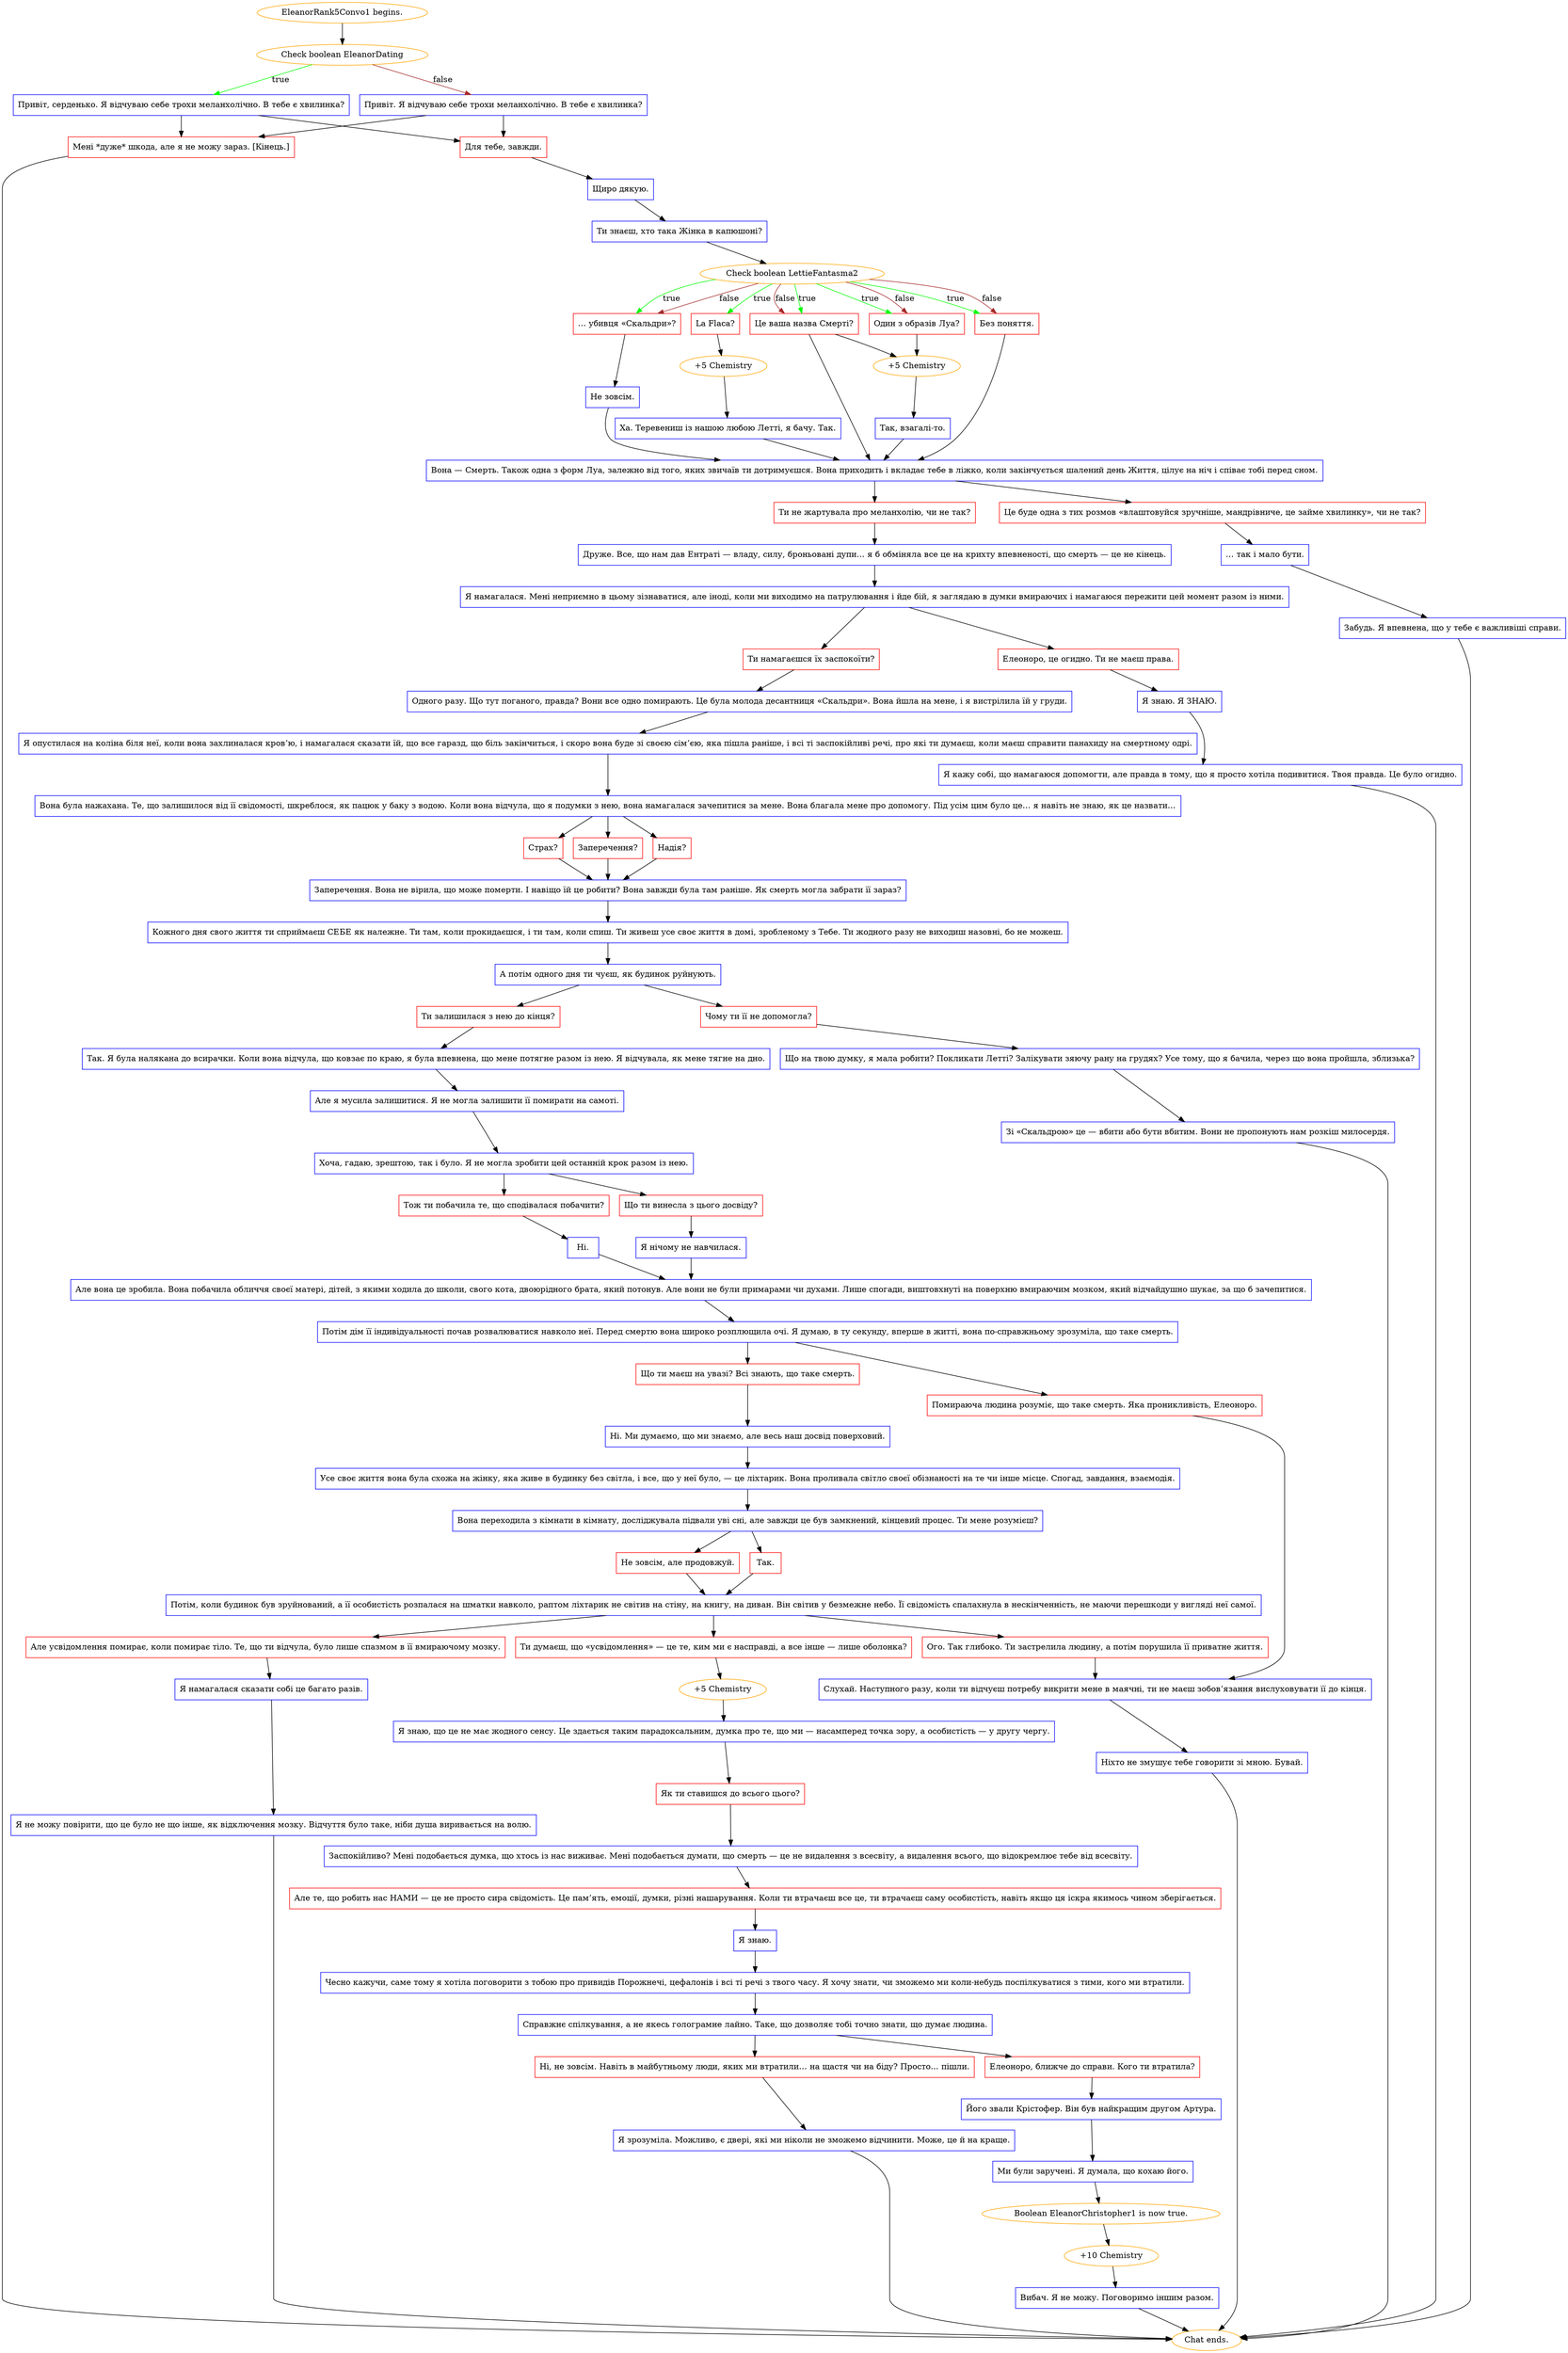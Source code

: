 digraph {
	"EleanorRank5Convo1 begins." [color=orange];
		"EleanorRank5Convo1 begins." -> j3246599705;
	j3246599705 [label="Check boolean EleanorDating",color=orange];
		j3246599705 -> j901649095 [label=true,color=green];
		j3246599705 -> j3647252624 [label=false,color=brown];
	j901649095 [label="Привіт, серденько. Я відчуваю себе трохи меланхолічно. В тебе є хвилинка?",shape=box,color=blue];
		j901649095 -> j503665036;
		j901649095 -> j1784579222;
	j3647252624 [label="Привіт. Я відчуваю себе трохи меланхолічно. В тебе є хвилинка?",shape=box,color=blue];
		j3647252624 -> j503665036;
		j3647252624 -> j1784579222;
	j503665036 [label="Для тебе, завжди.",shape=box,color=red];
		j503665036 -> j1459288657;
	j1784579222 [label="Мені *дуже* шкода, але я не можу зараз. [Кінець.]",shape=box,color=red];
		j1784579222 -> "Chat ends.";
	j1459288657 [label="Щиро дякую.",shape=box,color=blue];
		j1459288657 -> j2559684311;
	"Chat ends." [color=orange];
	j2559684311 [label="Ти знаєш, хто така Жінка в капюшоні?",shape=box,color=blue];
		j2559684311 -> j3515344630;
	j3515344630 [label="Check boolean LettieFantasma2",color=orange];
		j3515344630 -> j3416172831 [label=true,color=green];
		j3515344630 -> j4145518922 [label=true,color=green];
		j3515344630 -> j525783485 [label=true,color=green];
		j3515344630 -> j2125435307 [label=true,color=green];
		j3515344630 -> j668874825 [label=true,color=green];
		j3515344630 -> j4145518922 [label=false,color=brown];
		j3515344630 -> j525783485 [label=false,color=brown];
		j3515344630 -> j2125435307 [label=false,color=brown];
		j3515344630 -> j668874825 [label=false,color=brown];
	j3416172831 [label="La Flaca?",shape=box,color=red];
		j3416172831 -> j4037826716;
	j4145518922 [label="… убивця «Скальдри»?",shape=box,color=red];
		j4145518922 -> j787954544;
	j525783485 [label="Один з образів Луа?",shape=box,color=red];
		j525783485 -> j3268285262;
	j2125435307 [label="Це ваша назва Смерті?",shape=box,color=red];
		j2125435307 -> j3268285262;
		j2125435307 -> j2319320584;
	j668874825 [label="Без поняття.",shape=box,color=red];
		j668874825 -> j2319320584;
	j4037826716 [label="+5 Chemistry",color=orange];
		j4037826716 -> j3319683822;
	j787954544 [label="Не зовсім.",shape=box,color=blue];
		j787954544 -> j2319320584;
	j3268285262 [label="+5 Chemistry",color=orange];
		j3268285262 -> j3634629806;
	j2319320584 [label="Вона — Смерть. Також одна з форм Луа, залежно від того, яких звичаїв ти дотримуєшся. Вона приходить і вкладає тебе в ліжко, коли закінчується шалений день Життя, цілує на ніч і співає тобі перед сном.",shape=box,color=blue];
		j2319320584 -> j946654431;
		j2319320584 -> j1796981317;
	j3319683822 [label="Ха. Теревениш із нашою любою Летті, я бачу. Так.",shape=box,color=blue];
		j3319683822 -> j2319320584;
	j3634629806 [label="Так, взагалі-то.",shape=box,color=blue];
		j3634629806 -> j2319320584;
	j946654431 [label="Ти не жартувала про меланхолію, чи не так?",shape=box,color=red];
		j946654431 -> j1314571599;
	j1796981317 [label="Це буде одна з тих розмов «влаштовуйся зручніше, мандрівниче, це займе хвилинку», чи не так?",shape=box,color=red];
		j1796981317 -> j2132285089;
	j1314571599 [label="Друже. Все, що нам дав Ентраті — владу, силу, броньовані дупи… я б обміняла все це на крихту впевненості, що смерть — це не кінець.",shape=box,color=blue];
		j1314571599 -> j3828323875;
	j2132285089 [label="… так і мало бути.",shape=box,color=blue];
		j2132285089 -> j3524310024;
	j3828323875 [label="Я намагалася. Мені неприємно в цьому зізнаватися, але іноді, коли ми виходимо на патрулювання і йде бій, я заглядаю в думки вмираючих і намагаюся пережити цей момент разом із ними.",shape=box,color=blue];
		j3828323875 -> j2151840972;
		j3828323875 -> j1565585382;
	j3524310024 [label="Забудь. Я впевнена, що у тебе є важливіші справи.",shape=box,color=blue];
		j3524310024 -> "Chat ends.";
	j2151840972 [label="Елеоноро, це огидно. Ти не маєш права.",shape=box,color=red];
		j2151840972 -> j4268301891;
	j1565585382 [label="Ти намагаєшся їх заспокоїти?",shape=box,color=red];
		j1565585382 -> j985088329;
	j4268301891 [label="Я знаю. Я ЗНАЮ.",shape=box,color=blue];
		j4268301891 -> j2851371597;
	j985088329 [label="Одного разу. Що тут поганого, правда? Вони все одно помирають. Це була молода десантниця «Скальдри». Вона йшла на мене, і я вистрілила їй у груди.",shape=box,color=blue];
		j985088329 -> j1251987077;
	j2851371597 [label="Я кажу собі, що намагаюся допомогти, але правда в тому, що я просто хотіла подивитися. Твоя правда. Це було огидно.",shape=box,color=blue];
		j2851371597 -> "Chat ends.";
	j1251987077 [label="Я опустилася на коліна біля неї, коли вона захлиналася кров’ю, і намагалася сказати їй, що все гаразд, що біль закінчиться, і скоро вона буде зі своєю сім’єю, яка пішла раніше, і всі ті заспокійливі речі, про які ти думаєш, коли маєш справити панахиду на смертному одрі.",shape=box,color=blue];
		j1251987077 -> j4145718211;
	j4145718211 [label="Вона була нажахана. Те, що залишилося від її свідомості, шкреблося, як пацюк у баку з водою. Коли вона відчула, що я подумки з нею, вона намагалася зачепитися за мене. Вона благала мене про допомогу. Під усім цим було це… я навіть не знаю, як це назвати…",shape=box,color=blue];
		j4145718211 -> j2436696363;
		j4145718211 -> j2855631601;
		j4145718211 -> j1717591168;
	j2436696363 [label="Надія?",shape=box,color=red];
		j2436696363 -> j2855299193;
	j2855631601 [label="Страх?",shape=box,color=red];
		j2855631601 -> j2855299193;
	j1717591168 [label="Заперечення?",shape=box,color=red];
		j1717591168 -> j2855299193;
	j2855299193 [label="Заперечення. Вона не вірила, що може померти. І навіщо їй це робити? Вона завжди була там раніше. Як смерть могла забрати її зараз?",shape=box,color=blue];
		j2855299193 -> j107572020;
	j107572020 [label="Кожного дня свого життя ти сприймаєш СЕБЕ як належне. Ти там, коли прокидаєшся, і ти там, коли спиш. Ти живеш усе своє життя в домі, зробленому з Тебе. Ти жодного разу не виходиш назовні, бо не можеш.",shape=box,color=blue];
		j107572020 -> j3143176763;
	j3143176763 [label="А потім одного дня ти чуєш, як будинок руйнують.",shape=box,color=blue];
		j3143176763 -> j3583188952;
		j3143176763 -> j3763031137;
	j3583188952 [label="Чому ти її не допомогла?",shape=box,color=red];
		j3583188952 -> j3289121955;
	j3763031137 [label="Ти залишилася з нею до кінця?",shape=box,color=red];
		j3763031137 -> j616040950;
	j3289121955 [label="Що на твою думку, я мала робити? Покликати Летті? Залікувати зяючу рану на грудях? Усе тому, що я бачила, через що вона пройшла, зблизька?",shape=box,color=blue];
		j3289121955 -> j1904723283;
	j616040950 [label="Так. Я була налякана до всирачки. Коли вона відчула, що ковзає по краю, я була впевнена, що мене потягне разом із нею. Я відчувала, як мене тягне на дно.",shape=box,color=blue];
		j616040950 -> j3023859781;
	j1904723283 [label="Зі «Скальдрою» це — вбити або бути вбитим. Вони не пропонують нам розкіш милосердя.",shape=box,color=blue];
		j1904723283 -> "Chat ends.";
	j3023859781 [label="Але я мусила залишитися. Я не могла залишити її помирати на самоті.",shape=box,color=blue];
		j3023859781 -> j2453760208;
	j2453760208 [label="Хоча, гадаю, зрештою, так і було. Я не могла зробити цей останній крок разом із нею.",shape=box,color=blue];
		j2453760208 -> j4276180710;
		j2453760208 -> j4135567954;
	j4276180710 [label="Що ти винесла з цього досвіду?",shape=box,color=red];
		j4276180710 -> j501134609;
	j4135567954 [label="Тож ти побачила те, що сподівалася побачити?",shape=box,color=red];
		j4135567954 -> j286753353;
	j501134609 [label="Я нічому не навчилася.",shape=box,color=blue];
		j501134609 -> j2751307974;
	j286753353 [label="Ні.",shape=box,color=blue];
		j286753353 -> j2751307974;
	j2751307974 [label="Але вона це зробила. Вона побачила обличчя своєї матері, дітей, з якими ходила до школи, свого кота, двоюрідного брата, який потонув. Але вони не були примарами чи духами. Лише спогади, виштовхнуті на поверхню вмираючим мозком, який відчайдушно шукає, за що б зачепитися.",shape=box,color=blue];
		j2751307974 -> j3480397547;
	j3480397547 [label="Потім дім її індивідуальності почав розвалюватися навколо неї. Перед смертю вона широко розплющила очі. Я думаю, в ту секунду, вперше в житті, вона по-справжньому зрозуміла, що таке смерть.",shape=box,color=blue];
		j3480397547 -> j2964034501;
		j3480397547 -> j790754888;
	j2964034501 [label="Помираюча людина розуміє, що таке смерть. Яка проникливість, Елеоноро.",shape=box,color=red];
		j2964034501 -> j3527928638;
	j790754888 [label="Що ти маєш на увазі? Всі знають, що таке смерть.",shape=box,color=red];
		j790754888 -> j2371869116;
	j3527928638 [label="Слухай. Наступного разу, коли ти відчуєш потребу викрити мене в маячні, ти не маєш зобов’язання вислуховувати її до кінця.",shape=box,color=blue];
		j3527928638 -> j847573195;
	j2371869116 [label="Ні. Ми думаємо, що ми знаємо, але весь наш досвід поверховий.",shape=box,color=blue];
		j2371869116 -> j855243639;
	j847573195 [label="Ніхто не змушує тебе говорити зі мною. Бувай.",shape=box,color=blue];
		j847573195 -> "Chat ends.";
	j855243639 [label="Усе своє життя вона була схожа на жінку, яка живе в будинку без світла, і все, що у неї було, — це ліхтарик. Вона проливала світло своєї обізнаності на те чи інше місце. Спогад, завдання, взаємодія.",shape=box,color=blue];
		j855243639 -> j3957896644;
	j3957896644 [label="Вона переходила з кімнати в кімнату, досліджувала підвали уві сні, але завжди це був замкнений, кінцевий процес. Ти мене розумієш?",shape=box,color=blue];
		j3957896644 -> j976463876;
		j3957896644 -> j3162539073;
	j976463876 [label="Не зовсім, але продовжуй.",shape=box,color=red];
		j976463876 -> j384238940;
	j3162539073 [label="Так.",shape=box,color=red];
		j3162539073 -> j384238940;
	j384238940 [label="Потім, коли будинок був зруйнований, а її особистість розпалася на шматки навколо, раптом ліхтарик не світив на стіну, на книгу, на диван. Він світив у безмежне небо. Її свідомість спалахнула в нескінченність, не маючи перешкоди у вигляді неї самої.",shape=box,color=blue];
		j384238940 -> j3461541241;
		j384238940 -> j3742807511;
		j384238940 -> j1914524485;
	j3461541241 [label="Але усвідомлення помирає, коли помирає тіло. Те, що ти відчула, було лише спазмом в її вмираючому мозку.",shape=box,color=red];
		j3461541241 -> j2691034764;
	j3742807511 [label="Ти думаєш, що «усвідомлення» — це те, ким ми є насправді, а все інше — лише оболонка?",shape=box,color=red];
		j3742807511 -> j530570869;
	j1914524485 [label="Ого. Так глибоко. Ти застрелила людину, а потім порушила її приватне життя.",shape=box,color=red];
		j1914524485 -> j3527928638;
	j2691034764 [label="Я намагалася сказати собі це багато разів.",shape=box,color=blue];
		j2691034764 -> j2216127762;
	j530570869 [label="+5 Chemistry",color=orange];
		j530570869 -> j2126668284;
	j2216127762 [label="Я не можу повірити, що це було не що інше, як відключення мозку. Відчуття було таке, ніби душа виривається на волю.",shape=box,color=blue];
		j2216127762 -> "Chat ends.";
	j2126668284 [label="Я знаю, що це не має жодного сенсу. Це здається таким парадоксальним, думка про те, що ми — насамперед точка зору, а особистість — у другу чергу.",shape=box,color=blue];
		j2126668284 -> j4106344472;
	j4106344472 [label="Як ти ставишся до всього цього?",shape=box,color=red];
		j4106344472 -> j3527930477;
	j3527930477 [label="Заспокійливо? Мені подобається думка, що хтось із нас виживає. Мені подобається думати, що смерть — це не видалення з всесвіту, а видалення всього, що відокремлює тебе від всесвіту.",shape=box,color=blue];
		j3527930477 -> j1428060751;
	j1428060751 [label="Але те, що робить нас НАМИ — це не просто сира свідомість. Це пам’ять, емоції, думки, різні нашарування. Коли ти втрачаєш все це, ти втрачаєш саму особистість, навіть якщо ця іскра якимось чином зберігається.",shape=box,color=red];
		j1428060751 -> j98640831;
	j98640831 [label="Я знаю.",shape=box,color=blue];
		j98640831 -> j3292245908;
	j3292245908 [label="Чесно кажучи, саме тому я хотіла поговорити з тобою про привидів Порожнечі, цефалонів і всі ті речі з твого часу. Я хочу знати, чи зможемо ми коли-небудь поспілкуватися з тими, кого ми втратили.",shape=box,color=blue];
		j3292245908 -> j1053075890;
	j1053075890 [label="Справжнє спілкування, а не якесь голограмне лайно. Таке, що дозволяє тобі точно знати, що думає людина.",shape=box,color=blue];
		j1053075890 -> j3917064026;
		j1053075890 -> j1023533155;
	j3917064026 [label="Ні, не зовсім. Навіть в майбутньому люди, яких ми втратили… на щастя чи на біду? Просто… пішли.",shape=box,color=red];
		j3917064026 -> j2029765365;
	j1023533155 [label="Елеоноро, ближче до справи. Кого ти втратила?",shape=box,color=red];
		j1023533155 -> j1230331537;
	j2029765365 [label="Я зрозуміла. Можливо, є двері, які ми ніколи не зможемо відчинити. Може, це й на краще.",shape=box,color=blue];
		j2029765365 -> "Chat ends.";
	j1230331537 [label="Його звали Крістофер. Він був найкращим другом Артура.",shape=box,color=blue];
		j1230331537 -> j640850009;
	j640850009 [label="Ми були заручені. Я думала, що кохаю його.",shape=box,color=blue];
		j640850009 -> j4177712819;
	j4177712819 [label="Boolean EleanorChristopher1 is now true.",color=orange];
		j4177712819 -> j2314325885;
	j2314325885 [label="+10 Chemistry",color=orange];
		j2314325885 -> j2595564086;
	j2595564086 [label="Вибач. Я не можу. Поговоримо іншим разом.",shape=box,color=blue];
		j2595564086 -> "Chat ends.";
}